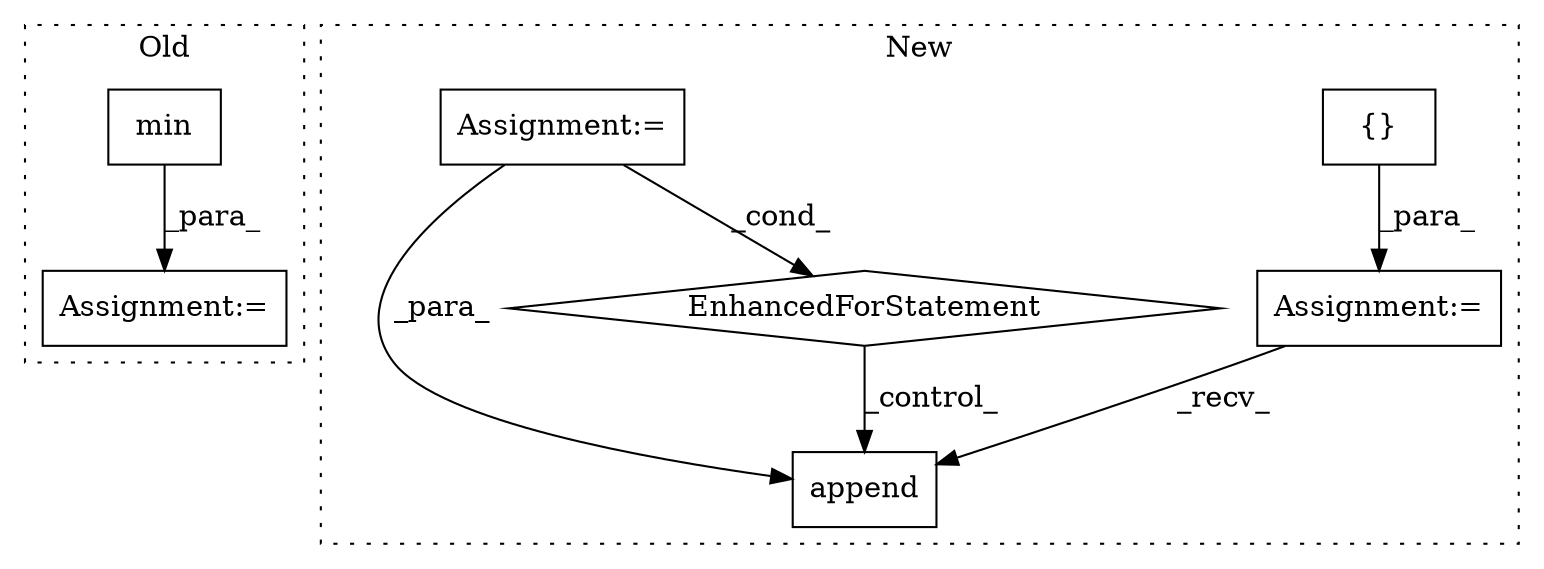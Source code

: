 digraph G {
subgraph cluster0 {
1 [label="min" a="32" s="281,302" l="4,1" shape="box"];
3 [label="Assignment:=" a="7" s="280" l="1" shape="box"];
label = "Old";
style="dotted";
}
subgraph cluster1 {
2 [label="append" a="32" s="924,977" l="7,1" shape="box"];
4 [label="{}" a="4" s="833" l="2" shape="box"];
5 [label="Assignment:=" a="7" s="823" l="1" shape="box"];
6 [label="Assignment:=" a="7" s="841,906" l="53,2" shape="box"];
7 [label="EnhancedForStatement" a="70" s="841,906" l="53,2" shape="diamond"];
label = "New";
style="dotted";
}
1 -> 3 [label="_para_"];
4 -> 5 [label="_para_"];
5 -> 2 [label="_recv_"];
6 -> 7 [label="_cond_"];
6 -> 2 [label="_para_"];
7 -> 2 [label="_control_"];
}